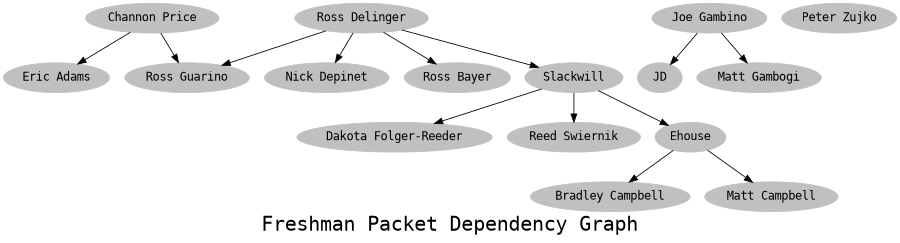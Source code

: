 digraph "Packet Dependencies" {
	graph [ fontname = "Monospace",
	      	fontsize = 24,
		label = "Freshman Packet Dependency Graph",
		size = "6,6" ];
	node [	shape = oval,
	     	color = grey,
		style = filled,
		fontname = "Monospace" ];

	"Channon Price";
	"Dakota Folger-Reeder";
	"Eric Adams";
	"JD";
	"Joe Gambino";
	"Nick Depinet";
	"Matt Gambogi";
	"Peter Zujko";
	"Reed Swiernik";
	"Ross Bayer";
	"Ross Delinger";
	"Ross Guarino";
	"Slackwill";
        "Ehouse";
        "Bradley Campbell";
        "Matt Campbell";

	"Channon Price" -> "Eric Adams";
	"Channon Price" -> "Ross Guarino";
	"Joe Gambino" -> "JD";
	"Joe Gambino" -> "Matt Gambogi";
	"Ross Delinger" -> "Slackwill";
	"Ross Delinger" -> "Nick Depinet";
	"Ross Delinger" -> "Ross Guarino";
	"Ross Delinger" -> "Ross Bayer";
	"Slackwill" -> "Reed Swiernik";
	"Slackwill" -> "Ehouse";
	"Slackwill" -> "Dakota Folger-Reeder";
        "Ehouse" -> "Bradley Campbell";
        "Ehouse" -> "Matt Campbell";
}

